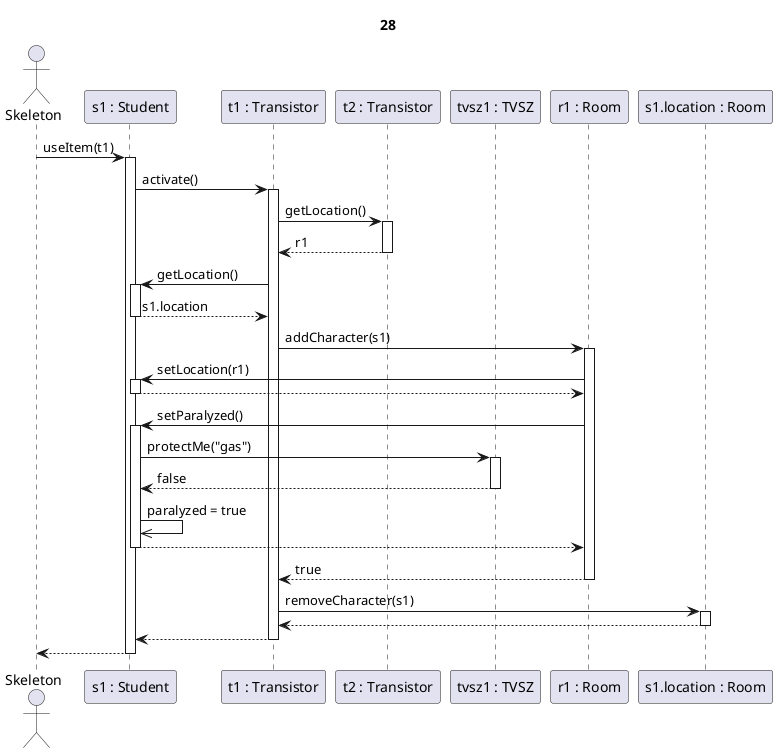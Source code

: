 @startuml transistor + gázos + bénul

title 28

actor Skeleton as sk
participant "s1 : Student" as s
participant "t1 : Transistor" as t1
participant "t2 : Transistor" as t2
participant "tvsz1 : TVSZ" as f
participant "r1 : Room" as r
participant "s1.location : Room" as r2

sk -> s ++: useItem(t1)

s->t1 ++: activate()

t1 -> t2 ++: getLocation()
t2 --> t1 --: r1

t1 -> s ++: getLocation()
s --> t1 --: s1.location

t1 -> r ++: addCharacter(s1)

r->s ++: setLocation(r1)
s-->r --:

r->s ++: setParalyzed()

s->f ++: protectMe("gas")

f-->s --: false

s->>s : paralyzed = true

s-->r --:

r-->t1 --: true

t1 -> r2 ++: removeCharacter(s1)
r2 --> t1 --:

t1-->s --:

s-->sk --:

@enduml